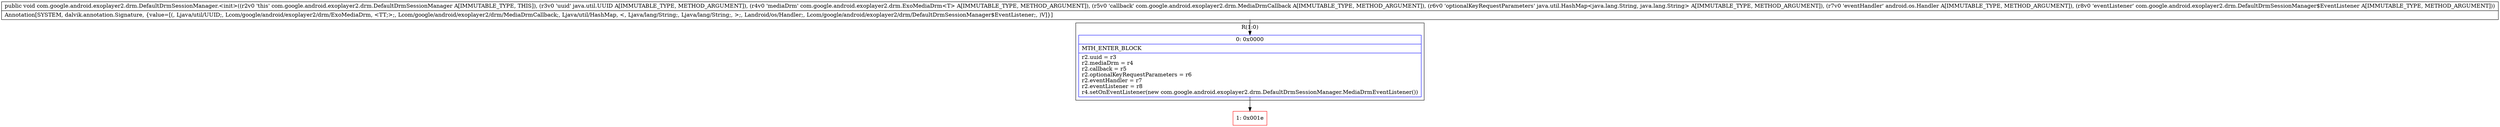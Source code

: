 digraph "CFG forcom.google.android.exoplayer2.drm.DefaultDrmSessionManager.\<init\>(Ljava\/util\/UUID;Lcom\/google\/android\/exoplayer2\/drm\/ExoMediaDrm;Lcom\/google\/android\/exoplayer2\/drm\/MediaDrmCallback;Ljava\/util\/HashMap;Landroid\/os\/Handler;Lcom\/google\/android\/exoplayer2\/drm\/DefaultDrmSessionManager$EventListener;)V" {
subgraph cluster_Region_1754950440 {
label = "R(1:0)";
node [shape=record,color=blue];
Node_0 [shape=record,label="{0\:\ 0x0000|MTH_ENTER_BLOCK\l|r2.uuid = r3\lr2.mediaDrm = r4\lr2.callback = r5\lr2.optionalKeyRequestParameters = r6\lr2.eventHandler = r7\lr2.eventListener = r8\lr4.setOnEventListener(new com.google.android.exoplayer2.drm.DefaultDrmSessionManager.MediaDrmEventListener())\l}"];
}
Node_1 [shape=record,color=red,label="{1\:\ 0x001e}"];
MethodNode[shape=record,label="{public void com.google.android.exoplayer2.drm.DefaultDrmSessionManager.\<init\>((r2v0 'this' com.google.android.exoplayer2.drm.DefaultDrmSessionManager A[IMMUTABLE_TYPE, THIS]), (r3v0 'uuid' java.util.UUID A[IMMUTABLE_TYPE, METHOD_ARGUMENT]), (r4v0 'mediaDrm' com.google.android.exoplayer2.drm.ExoMediaDrm\<T\> A[IMMUTABLE_TYPE, METHOD_ARGUMENT]), (r5v0 'callback' com.google.android.exoplayer2.drm.MediaDrmCallback A[IMMUTABLE_TYPE, METHOD_ARGUMENT]), (r6v0 'optionalKeyRequestParameters' java.util.HashMap\<java.lang.String, java.lang.String\> A[IMMUTABLE_TYPE, METHOD_ARGUMENT]), (r7v0 'eventHandler' android.os.Handler A[IMMUTABLE_TYPE, METHOD_ARGUMENT]), (r8v0 'eventListener' com.google.android.exoplayer2.drm.DefaultDrmSessionManager$EventListener A[IMMUTABLE_TYPE, METHOD_ARGUMENT]))  | Annotation[SYSTEM, dalvik.annotation.Signature, \{value=[(, Ljava\/util\/UUID;, Lcom\/google\/android\/exoplayer2\/drm\/ExoMediaDrm, \<TT;\>;, Lcom\/google\/android\/exoplayer2\/drm\/MediaDrmCallback;, Ljava\/util\/HashMap, \<, Ljava\/lang\/String;, Ljava\/lang\/String;, \>;, Landroid\/os\/Handler;, Lcom\/google\/android\/exoplayer2\/drm\/DefaultDrmSessionManager$EventListener;, )V]\}]\l}"];
MethodNode -> Node_0;
Node_0 -> Node_1;
}


